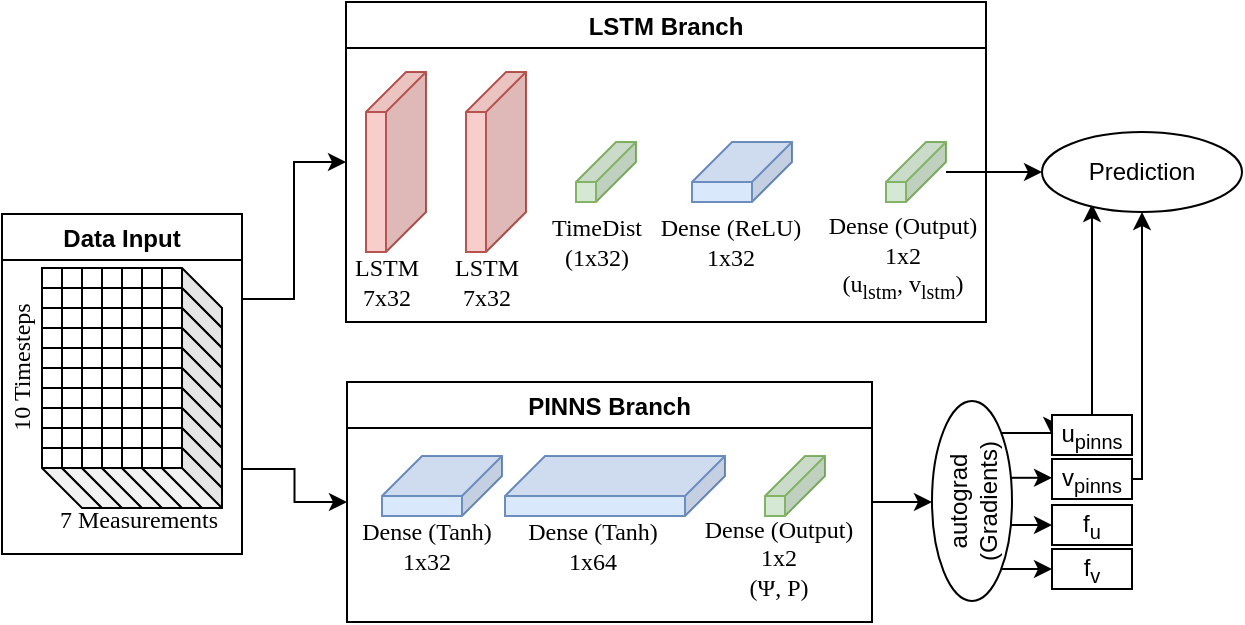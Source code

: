 <mxfile version="16.5.6" type="device"><diagram id="hA6rr2jwntj1L6wkgkwJ" name="Page-1"><mxGraphModel dx="1178" dy="1751" grid="1" gridSize="10" guides="1" tooltips="1" connect="1" arrows="1" fold="1" page="1" pageScale="1" pageWidth="850" pageHeight="1100" math="0" shadow="0"><root><mxCell id="0"/><mxCell id="1" parent="0"/><mxCell id="oOLOu85c6vn9wYYskcjl-4" value="" style="shape=cube;whiteSpace=wrap;html=1;boundedLbl=1;backgroundOutline=1;darkOpacity=0.05;darkOpacity2=0.1;flipV=0;flipH=1;fillColor=#dae8fc;strokeColor=#6c8ebf;" parent="1" vertex="1"><mxGeometry x="190" y="-873" width="60" height="30" as="geometry"/></mxCell><mxCell id="oOLOu85c6vn9wYYskcjl-49" value="LSTM Branch" style="swimlane;" parent="1" vertex="1"><mxGeometry x="172" y="-1100" width="320" height="160" as="geometry"/></mxCell><mxCell id="oOLOu85c6vn9wYYskcjl-135" value="&lt;font face=&quot;Times New Roman&quot;&gt;Dense (ReLU)&lt;br&gt;&lt;/font&gt;&lt;div&gt;&lt;font face=&quot;Times New Roman&quot;&gt;1x32&lt;/font&gt;&lt;/div&gt;" style="text;html=1;align=center;verticalAlign=middle;resizable=0;points=[];autosize=1;strokeColor=none;fillColor=none;" parent="oOLOu85c6vn9wYYskcjl-49" vertex="1"><mxGeometry x="147" y="105" width="90" height="30" as="geometry"/></mxCell><mxCell id="oOLOu85c6vn9wYYskcjl-39" value="" style="shape=cube;whiteSpace=wrap;html=1;boundedLbl=1;backgroundOutline=1;darkOpacity=0.05;darkOpacity2=0.1;flipV=0;flipH=1;fillColor=#d5e8d4;strokeColor=#82b366;" parent="oOLOu85c6vn9wYYskcjl-49" vertex="1"><mxGeometry x="270" y="70" width="30" height="30" as="geometry"/></mxCell><mxCell id="oOLOu85c6vn9wYYskcjl-40" value="" style="shape=cube;whiteSpace=wrap;html=1;boundedLbl=1;backgroundOutline=1;darkOpacity=0.05;darkOpacity2=0.1;flipV=0;flipH=1;fillColor=#f8cecc;strokeColor=#b85450;" parent="oOLOu85c6vn9wYYskcjl-49" vertex="1"><mxGeometry x="10" y="35" width="30" height="90" as="geometry"/></mxCell><mxCell id="oOLOu85c6vn9wYYskcjl-41" value="" style="shape=cube;whiteSpace=wrap;html=1;boundedLbl=1;backgroundOutline=1;darkOpacity=0.05;darkOpacity2=0.1;flipV=0;flipH=1;fillColor=#f8cecc;strokeColor=#b85450;" parent="oOLOu85c6vn9wYYskcjl-49" vertex="1"><mxGeometry x="60" y="35" width="30" height="90" as="geometry"/></mxCell><mxCell id="oOLOu85c6vn9wYYskcjl-133" value="&lt;font face=&quot;Times New Roman&quot;&gt;LSTM&lt;br&gt;&lt;/font&gt;&lt;div&gt;&lt;font face=&quot;Times New Roman&quot;&gt;7x32&lt;/font&gt;&lt;/div&gt;" style="text;html=1;align=center;verticalAlign=middle;resizable=0;points=[];autosize=1;strokeColor=none;fillColor=none;" parent="oOLOu85c6vn9wYYskcjl-49" vertex="1"><mxGeometry x="-5" y="125" width="50" height="30" as="geometry"/></mxCell><mxCell id="L_CPJz5b2L6vWoLJd7dG-8" value="&lt;div&gt;&lt;font face=&quot;Times New Roman&quot;&gt;LSTM&lt;br&gt;&lt;/font&gt;&lt;/div&gt;&lt;div&gt;&lt;font face=&quot;Times New Roman&quot;&gt;7x32&lt;/font&gt;&lt;/div&gt;" style="text;html=1;align=center;verticalAlign=middle;resizable=0;points=[];autosize=1;strokeColor=none;fillColor=none;" vertex="1" parent="oOLOu85c6vn9wYYskcjl-49"><mxGeometry x="45" y="125" width="50" height="30" as="geometry"/></mxCell><mxCell id="L_CPJz5b2L6vWoLJd7dG-12" value="" style="shape=cube;whiteSpace=wrap;html=1;boundedLbl=1;backgroundOutline=1;darkOpacity=0.05;darkOpacity2=0.1;flipV=0;flipH=1;fillColor=#d5e8d4;strokeColor=#82b366;" vertex="1" parent="oOLOu85c6vn9wYYskcjl-49"><mxGeometry x="115" y="70" width="30" height="30" as="geometry"/></mxCell><mxCell id="L_CPJz5b2L6vWoLJd7dG-14" value="&lt;div&gt;&lt;font face=&quot;Times New Roman&quot;&gt;TimeDist&lt;/font&gt;&lt;/div&gt;&lt;div&gt;&lt;font face=&quot;Times New Roman&quot;&gt;(1x32)&lt;/font&gt;&lt;/div&gt;" style="text;html=1;align=center;verticalAlign=middle;resizable=0;points=[];autosize=1;strokeColor=none;fillColor=none;" vertex="1" parent="oOLOu85c6vn9wYYskcjl-49"><mxGeometry x="95" y="105" width="60" height="30" as="geometry"/></mxCell><mxCell id="oOLOu85c6vn9wYYskcjl-42" value="" style="shape=cube;whiteSpace=wrap;html=1;boundedLbl=1;backgroundOutline=1;darkOpacity=0.05;darkOpacity2=0.1;flipV=0;flipH=1;fillColor=#dae8fc;strokeColor=#6c8ebf;" parent="oOLOu85c6vn9wYYskcjl-49" vertex="1"><mxGeometry x="173" y="70" width="50" height="30" as="geometry"/></mxCell><mxCell id="L_CPJz5b2L6vWoLJd7dG-17" style="edgeStyle=orthogonalEdgeStyle;rounded=0;orthogonalLoop=1;jettySize=auto;html=1;exitX=1;exitY=0.25;exitDx=0;exitDy=0;entryX=0;entryY=0.5;entryDx=0;entryDy=0;fontFamily=Times New Roman;" edge="1" parent="1" source="oOLOu85c6vn9wYYskcjl-50" target="oOLOu85c6vn9wYYskcjl-49"><mxGeometry relative="1" as="geometry"/></mxCell><mxCell id="L_CPJz5b2L6vWoLJd7dG-18" style="edgeStyle=orthogonalEdgeStyle;rounded=0;orthogonalLoop=1;jettySize=auto;html=1;exitX=1;exitY=0.75;exitDx=0;exitDy=0;entryX=0;entryY=0.5;entryDx=0;entryDy=0;fontFamily=Times New Roman;" edge="1" parent="1" source="oOLOu85c6vn9wYYskcjl-50" target="oOLOu85c6vn9wYYskcjl-137"><mxGeometry relative="1" as="geometry"/></mxCell><mxCell id="oOLOu85c6vn9wYYskcjl-50" value="Data Input" style="swimlane;" parent="1" vertex="1"><mxGeometry y="-994" width="120" height="170" as="geometry"/></mxCell><mxCell id="oOLOu85c6vn9wYYskcjl-16" value="" style="shape=cube;whiteSpace=wrap;html=1;boundedLbl=1;backgroundOutline=1;darkOpacity=0.05;darkOpacity2=0.1;flipV=1;flipH=1;" parent="oOLOu85c6vn9wYYskcjl-50" vertex="1"><mxGeometry x="20" y="27" width="30" height="30" as="geometry"/></mxCell><mxCell id="oOLOu85c6vn9wYYskcjl-30" value="" style="shape=cube;whiteSpace=wrap;html=1;boundedLbl=1;backgroundOutline=1;darkOpacity=0.05;darkOpacity2=0.1;flipV=1;flipH=1;" parent="oOLOu85c6vn9wYYskcjl-50" vertex="1"><mxGeometry x="20" y="37" width="30" height="30" as="geometry"/></mxCell><mxCell id="oOLOu85c6vn9wYYskcjl-31" value="" style="shape=cube;whiteSpace=wrap;html=1;boundedLbl=1;backgroundOutline=1;darkOpacity=0.05;darkOpacity2=0.1;flipV=1;flipH=1;" parent="oOLOu85c6vn9wYYskcjl-50" vertex="1"><mxGeometry x="20" y="47" width="30" height="30" as="geometry"/></mxCell><mxCell id="oOLOu85c6vn9wYYskcjl-32" value="" style="shape=cube;whiteSpace=wrap;html=1;boundedLbl=1;backgroundOutline=1;darkOpacity=0.05;darkOpacity2=0.1;flipV=1;flipH=1;" parent="oOLOu85c6vn9wYYskcjl-50" vertex="1"><mxGeometry x="20" y="57" width="30" height="30" as="geometry"/></mxCell><mxCell id="oOLOu85c6vn9wYYskcjl-33" value="" style="shape=cube;whiteSpace=wrap;html=1;boundedLbl=1;backgroundOutline=1;darkOpacity=0.05;darkOpacity2=0.1;flipV=1;flipH=1;" parent="oOLOu85c6vn9wYYskcjl-50" vertex="1"><mxGeometry x="20" y="67" width="30" height="30" as="geometry"/></mxCell><mxCell id="oOLOu85c6vn9wYYskcjl-34" value="" style="shape=cube;whiteSpace=wrap;html=1;boundedLbl=1;backgroundOutline=1;darkOpacity=0.05;darkOpacity2=0.1;flipV=1;flipH=1;" parent="oOLOu85c6vn9wYYskcjl-50" vertex="1"><mxGeometry x="20" y="77" width="30" height="30" as="geometry"/></mxCell><mxCell id="oOLOu85c6vn9wYYskcjl-35" value="" style="shape=cube;whiteSpace=wrap;html=1;boundedLbl=1;backgroundOutline=1;darkOpacity=0.05;darkOpacity2=0.1;flipV=1;flipH=1;" parent="oOLOu85c6vn9wYYskcjl-50" vertex="1"><mxGeometry x="20" y="87" width="30" height="30" as="geometry"/></mxCell><mxCell id="oOLOu85c6vn9wYYskcjl-36" value="" style="shape=cube;whiteSpace=wrap;html=1;boundedLbl=1;backgroundOutline=1;darkOpacity=0.05;darkOpacity2=0.1;flipV=1;flipH=1;" parent="oOLOu85c6vn9wYYskcjl-50" vertex="1"><mxGeometry x="20" y="97" width="30" height="30" as="geometry"/></mxCell><mxCell id="oOLOu85c6vn9wYYskcjl-37" value="" style="shape=cube;whiteSpace=wrap;html=1;boundedLbl=1;backgroundOutline=1;darkOpacity=0.05;darkOpacity2=0.1;flipV=1;flipH=1;" parent="oOLOu85c6vn9wYYskcjl-50" vertex="1"><mxGeometry x="20" y="107" width="30" height="30" as="geometry"/></mxCell><mxCell id="oOLOu85c6vn9wYYskcjl-38" value="" style="shape=cube;whiteSpace=wrap;html=1;boundedLbl=1;backgroundOutline=1;darkOpacity=0.05;darkOpacity2=0.1;flipV=1;flipH=1;" parent="oOLOu85c6vn9wYYskcjl-50" vertex="1"><mxGeometry x="20" y="117" width="30" height="30" as="geometry"/></mxCell><mxCell id="oOLOu85c6vn9wYYskcjl-61" value="" style="shape=cube;whiteSpace=wrap;html=1;boundedLbl=1;backgroundOutline=1;darkOpacity=0.05;darkOpacity2=0.1;flipV=1;flipH=1;" parent="oOLOu85c6vn9wYYskcjl-50" vertex="1"><mxGeometry x="30" y="27" width="30" height="30" as="geometry"/></mxCell><mxCell id="oOLOu85c6vn9wYYskcjl-62" value="" style="shape=cube;whiteSpace=wrap;html=1;boundedLbl=1;backgroundOutline=1;darkOpacity=0.05;darkOpacity2=0.1;flipV=1;flipH=1;" parent="oOLOu85c6vn9wYYskcjl-50" vertex="1"><mxGeometry x="30" y="37" width="30" height="30" as="geometry"/></mxCell><mxCell id="oOLOu85c6vn9wYYskcjl-63" value="" style="shape=cube;whiteSpace=wrap;html=1;boundedLbl=1;backgroundOutline=1;darkOpacity=0.05;darkOpacity2=0.1;flipV=1;flipH=1;" parent="oOLOu85c6vn9wYYskcjl-50" vertex="1"><mxGeometry x="30" y="47" width="30" height="30" as="geometry"/></mxCell><mxCell id="oOLOu85c6vn9wYYskcjl-64" value="" style="shape=cube;whiteSpace=wrap;html=1;boundedLbl=1;backgroundOutline=1;darkOpacity=0.05;darkOpacity2=0.1;flipV=1;flipH=1;" parent="oOLOu85c6vn9wYYskcjl-50" vertex="1"><mxGeometry x="30" y="57" width="30" height="30" as="geometry"/></mxCell><mxCell id="oOLOu85c6vn9wYYskcjl-65" value="" style="shape=cube;whiteSpace=wrap;html=1;boundedLbl=1;backgroundOutline=1;darkOpacity=0.05;darkOpacity2=0.1;flipV=1;flipH=1;" parent="oOLOu85c6vn9wYYskcjl-50" vertex="1"><mxGeometry x="30" y="67" width="30" height="30" as="geometry"/></mxCell><mxCell id="oOLOu85c6vn9wYYskcjl-66" value="" style="shape=cube;whiteSpace=wrap;html=1;boundedLbl=1;backgroundOutline=1;darkOpacity=0.05;darkOpacity2=0.1;flipV=1;flipH=1;" parent="oOLOu85c6vn9wYYskcjl-50" vertex="1"><mxGeometry x="30" y="77" width="30" height="30" as="geometry"/></mxCell><mxCell id="oOLOu85c6vn9wYYskcjl-67" value="" style="shape=cube;whiteSpace=wrap;html=1;boundedLbl=1;backgroundOutline=1;darkOpacity=0.05;darkOpacity2=0.1;flipV=1;flipH=1;" parent="oOLOu85c6vn9wYYskcjl-50" vertex="1"><mxGeometry x="30" y="87" width="30" height="30" as="geometry"/></mxCell><mxCell id="oOLOu85c6vn9wYYskcjl-68" value="" style="shape=cube;whiteSpace=wrap;html=1;boundedLbl=1;backgroundOutline=1;darkOpacity=0.05;darkOpacity2=0.1;flipV=1;flipH=1;" parent="oOLOu85c6vn9wYYskcjl-50" vertex="1"><mxGeometry x="30" y="97" width="30" height="30" as="geometry"/></mxCell><mxCell id="oOLOu85c6vn9wYYskcjl-69" value="" style="shape=cube;whiteSpace=wrap;html=1;boundedLbl=1;backgroundOutline=1;darkOpacity=0.05;darkOpacity2=0.1;flipV=1;flipH=1;" parent="oOLOu85c6vn9wYYskcjl-50" vertex="1"><mxGeometry x="30" y="107" width="30" height="30" as="geometry"/></mxCell><mxCell id="oOLOu85c6vn9wYYskcjl-70" value="" style="shape=cube;whiteSpace=wrap;html=1;boundedLbl=1;backgroundOutline=1;darkOpacity=0.05;darkOpacity2=0.1;flipV=1;flipH=1;" parent="oOLOu85c6vn9wYYskcjl-50" vertex="1"><mxGeometry x="30" y="117" width="30" height="30" as="geometry"/></mxCell><mxCell id="oOLOu85c6vn9wYYskcjl-71" value="" style="shape=cube;whiteSpace=wrap;html=1;boundedLbl=1;backgroundOutline=1;darkOpacity=0.05;darkOpacity2=0.1;flipV=1;flipH=1;" parent="oOLOu85c6vn9wYYskcjl-50" vertex="1"><mxGeometry x="40" y="27" width="30" height="30" as="geometry"/></mxCell><mxCell id="oOLOu85c6vn9wYYskcjl-72" value="" style="shape=cube;whiteSpace=wrap;html=1;boundedLbl=1;backgroundOutline=1;darkOpacity=0.05;darkOpacity2=0.1;flipV=1;flipH=1;" parent="oOLOu85c6vn9wYYskcjl-50" vertex="1"><mxGeometry x="40" y="37" width="30" height="30" as="geometry"/></mxCell><mxCell id="oOLOu85c6vn9wYYskcjl-73" value="" style="shape=cube;whiteSpace=wrap;html=1;boundedLbl=1;backgroundOutline=1;darkOpacity=0.05;darkOpacity2=0.1;flipV=1;flipH=1;" parent="oOLOu85c6vn9wYYskcjl-50" vertex="1"><mxGeometry x="40" y="47" width="30" height="30" as="geometry"/></mxCell><mxCell id="oOLOu85c6vn9wYYskcjl-74" value="" style="shape=cube;whiteSpace=wrap;html=1;boundedLbl=1;backgroundOutline=1;darkOpacity=0.05;darkOpacity2=0.1;flipV=1;flipH=1;" parent="oOLOu85c6vn9wYYskcjl-50" vertex="1"><mxGeometry x="40" y="57" width="30" height="30" as="geometry"/></mxCell><mxCell id="oOLOu85c6vn9wYYskcjl-75" value="" style="shape=cube;whiteSpace=wrap;html=1;boundedLbl=1;backgroundOutline=1;darkOpacity=0.05;darkOpacity2=0.1;flipV=1;flipH=1;" parent="oOLOu85c6vn9wYYskcjl-50" vertex="1"><mxGeometry x="40" y="67" width="30" height="30" as="geometry"/></mxCell><mxCell id="oOLOu85c6vn9wYYskcjl-76" value="" style="shape=cube;whiteSpace=wrap;html=1;boundedLbl=1;backgroundOutline=1;darkOpacity=0.05;darkOpacity2=0.1;flipV=1;flipH=1;" parent="oOLOu85c6vn9wYYskcjl-50" vertex="1"><mxGeometry x="40" y="77" width="30" height="30" as="geometry"/></mxCell><mxCell id="oOLOu85c6vn9wYYskcjl-77" value="" style="shape=cube;whiteSpace=wrap;html=1;boundedLbl=1;backgroundOutline=1;darkOpacity=0.05;darkOpacity2=0.1;flipV=1;flipH=1;" parent="oOLOu85c6vn9wYYskcjl-50" vertex="1"><mxGeometry x="40" y="87" width="30" height="30" as="geometry"/></mxCell><mxCell id="oOLOu85c6vn9wYYskcjl-78" value="" style="shape=cube;whiteSpace=wrap;html=1;boundedLbl=1;backgroundOutline=1;darkOpacity=0.05;darkOpacity2=0.1;flipV=1;flipH=1;" parent="oOLOu85c6vn9wYYskcjl-50" vertex="1"><mxGeometry x="40" y="97" width="30" height="30" as="geometry"/></mxCell><mxCell id="oOLOu85c6vn9wYYskcjl-79" value="" style="shape=cube;whiteSpace=wrap;html=1;boundedLbl=1;backgroundOutline=1;darkOpacity=0.05;darkOpacity2=0.1;flipV=1;flipH=1;" parent="oOLOu85c6vn9wYYskcjl-50" vertex="1"><mxGeometry x="40" y="107" width="30" height="30" as="geometry"/></mxCell><mxCell id="oOLOu85c6vn9wYYskcjl-80" value="" style="shape=cube;whiteSpace=wrap;html=1;boundedLbl=1;backgroundOutline=1;darkOpacity=0.05;darkOpacity2=0.1;flipV=1;flipH=1;" parent="oOLOu85c6vn9wYYskcjl-50" vertex="1"><mxGeometry x="40" y="117" width="30" height="30" as="geometry"/></mxCell><mxCell id="oOLOu85c6vn9wYYskcjl-81" value="" style="shape=cube;whiteSpace=wrap;html=1;boundedLbl=1;backgroundOutline=1;darkOpacity=0.05;darkOpacity2=0.1;flipV=1;flipH=1;" parent="oOLOu85c6vn9wYYskcjl-50" vertex="1"><mxGeometry x="50" y="27" width="30" height="30" as="geometry"/></mxCell><mxCell id="oOLOu85c6vn9wYYskcjl-82" value="" style="shape=cube;whiteSpace=wrap;html=1;boundedLbl=1;backgroundOutline=1;darkOpacity=0.05;darkOpacity2=0.1;flipV=1;flipH=1;" parent="oOLOu85c6vn9wYYskcjl-50" vertex="1"><mxGeometry x="50" y="37" width="30" height="30" as="geometry"/></mxCell><mxCell id="oOLOu85c6vn9wYYskcjl-83" value="" style="shape=cube;whiteSpace=wrap;html=1;boundedLbl=1;backgroundOutline=1;darkOpacity=0.05;darkOpacity2=0.1;flipV=1;flipH=1;" parent="oOLOu85c6vn9wYYskcjl-50" vertex="1"><mxGeometry x="50" y="47" width="30" height="30" as="geometry"/></mxCell><mxCell id="oOLOu85c6vn9wYYskcjl-84" value="" style="shape=cube;whiteSpace=wrap;html=1;boundedLbl=1;backgroundOutline=1;darkOpacity=0.05;darkOpacity2=0.1;flipV=1;flipH=1;" parent="oOLOu85c6vn9wYYskcjl-50" vertex="1"><mxGeometry x="50" y="57" width="30" height="30" as="geometry"/></mxCell><mxCell id="oOLOu85c6vn9wYYskcjl-85" value="" style="shape=cube;whiteSpace=wrap;html=1;boundedLbl=1;backgroundOutline=1;darkOpacity=0.05;darkOpacity2=0.1;flipV=1;flipH=1;" parent="oOLOu85c6vn9wYYskcjl-50" vertex="1"><mxGeometry x="50" y="67" width="30" height="30" as="geometry"/></mxCell><mxCell id="oOLOu85c6vn9wYYskcjl-86" value="" style="shape=cube;whiteSpace=wrap;html=1;boundedLbl=1;backgroundOutline=1;darkOpacity=0.05;darkOpacity2=0.1;flipV=1;flipH=1;" parent="oOLOu85c6vn9wYYskcjl-50" vertex="1"><mxGeometry x="50" y="77" width="30" height="30" as="geometry"/></mxCell><mxCell id="oOLOu85c6vn9wYYskcjl-87" value="" style="shape=cube;whiteSpace=wrap;html=1;boundedLbl=1;backgroundOutline=1;darkOpacity=0.05;darkOpacity2=0.1;flipV=1;flipH=1;" parent="oOLOu85c6vn9wYYskcjl-50" vertex="1"><mxGeometry x="50" y="87" width="30" height="30" as="geometry"/></mxCell><mxCell id="oOLOu85c6vn9wYYskcjl-88" value="" style="shape=cube;whiteSpace=wrap;html=1;boundedLbl=1;backgroundOutline=1;darkOpacity=0.05;darkOpacity2=0.1;flipV=1;flipH=1;" parent="oOLOu85c6vn9wYYskcjl-50" vertex="1"><mxGeometry x="50" y="97" width="30" height="30" as="geometry"/></mxCell><mxCell id="oOLOu85c6vn9wYYskcjl-89" value="" style="shape=cube;whiteSpace=wrap;html=1;boundedLbl=1;backgroundOutline=1;darkOpacity=0.05;darkOpacity2=0.1;flipV=1;flipH=1;" parent="oOLOu85c6vn9wYYskcjl-50" vertex="1"><mxGeometry x="50" y="107" width="30" height="30" as="geometry"/></mxCell><mxCell id="oOLOu85c6vn9wYYskcjl-90" value="" style="shape=cube;whiteSpace=wrap;html=1;boundedLbl=1;backgroundOutline=1;darkOpacity=0.05;darkOpacity2=0.1;flipV=1;flipH=1;" parent="oOLOu85c6vn9wYYskcjl-50" vertex="1"><mxGeometry x="50" y="117" width="30" height="30" as="geometry"/></mxCell><mxCell id="oOLOu85c6vn9wYYskcjl-91" value="" style="shape=cube;whiteSpace=wrap;html=1;boundedLbl=1;backgroundOutline=1;darkOpacity=0.05;darkOpacity2=0.1;flipV=1;flipH=1;" parent="oOLOu85c6vn9wYYskcjl-50" vertex="1"><mxGeometry x="60" y="27" width="30" height="30" as="geometry"/></mxCell><mxCell id="oOLOu85c6vn9wYYskcjl-92" value="" style="shape=cube;whiteSpace=wrap;html=1;boundedLbl=1;backgroundOutline=1;darkOpacity=0.05;darkOpacity2=0.1;flipV=1;flipH=1;" parent="oOLOu85c6vn9wYYskcjl-50" vertex="1"><mxGeometry x="60" y="37" width="30" height="30" as="geometry"/></mxCell><mxCell id="oOLOu85c6vn9wYYskcjl-93" value="" style="shape=cube;whiteSpace=wrap;html=1;boundedLbl=1;backgroundOutline=1;darkOpacity=0.05;darkOpacity2=0.1;flipV=1;flipH=1;" parent="oOLOu85c6vn9wYYskcjl-50" vertex="1"><mxGeometry x="60" y="47" width="30" height="30" as="geometry"/></mxCell><mxCell id="oOLOu85c6vn9wYYskcjl-94" value="" style="shape=cube;whiteSpace=wrap;html=1;boundedLbl=1;backgroundOutline=1;darkOpacity=0.05;darkOpacity2=0.1;flipV=1;flipH=1;" parent="oOLOu85c6vn9wYYskcjl-50" vertex="1"><mxGeometry x="60" y="57" width="30" height="30" as="geometry"/></mxCell><mxCell id="oOLOu85c6vn9wYYskcjl-95" value="" style="shape=cube;whiteSpace=wrap;html=1;boundedLbl=1;backgroundOutline=1;darkOpacity=0.05;darkOpacity2=0.1;flipV=1;flipH=1;" parent="oOLOu85c6vn9wYYskcjl-50" vertex="1"><mxGeometry x="60" y="67" width="30" height="30" as="geometry"/></mxCell><mxCell id="oOLOu85c6vn9wYYskcjl-96" value="" style="shape=cube;whiteSpace=wrap;html=1;boundedLbl=1;backgroundOutline=1;darkOpacity=0.05;darkOpacity2=0.1;flipV=1;flipH=1;" parent="oOLOu85c6vn9wYYskcjl-50" vertex="1"><mxGeometry x="60" y="77" width="30" height="30" as="geometry"/></mxCell><mxCell id="oOLOu85c6vn9wYYskcjl-97" value="" style="shape=cube;whiteSpace=wrap;html=1;boundedLbl=1;backgroundOutline=1;darkOpacity=0.05;darkOpacity2=0.1;flipV=1;flipH=1;" parent="oOLOu85c6vn9wYYskcjl-50" vertex="1"><mxGeometry x="60" y="87" width="30" height="30" as="geometry"/></mxCell><mxCell id="oOLOu85c6vn9wYYskcjl-98" value="" style="shape=cube;whiteSpace=wrap;html=1;boundedLbl=1;backgroundOutline=1;darkOpacity=0.05;darkOpacity2=0.1;flipV=1;flipH=1;" parent="oOLOu85c6vn9wYYskcjl-50" vertex="1"><mxGeometry x="60" y="97" width="30" height="30" as="geometry"/></mxCell><mxCell id="oOLOu85c6vn9wYYskcjl-99" value="" style="shape=cube;whiteSpace=wrap;html=1;boundedLbl=1;backgroundOutline=1;darkOpacity=0.05;darkOpacity2=0.1;flipV=1;flipH=1;" parent="oOLOu85c6vn9wYYskcjl-50" vertex="1"><mxGeometry x="60" y="107" width="30" height="30" as="geometry"/></mxCell><mxCell id="oOLOu85c6vn9wYYskcjl-100" value="" style="shape=cube;whiteSpace=wrap;html=1;boundedLbl=1;backgroundOutline=1;darkOpacity=0.05;darkOpacity2=0.1;flipV=1;flipH=1;" parent="oOLOu85c6vn9wYYskcjl-50" vertex="1"><mxGeometry x="60" y="117" width="30" height="30" as="geometry"/></mxCell><mxCell id="oOLOu85c6vn9wYYskcjl-101" value="" style="shape=cube;whiteSpace=wrap;html=1;boundedLbl=1;backgroundOutline=1;darkOpacity=0.05;darkOpacity2=0.1;flipV=1;flipH=1;" parent="oOLOu85c6vn9wYYskcjl-50" vertex="1"><mxGeometry x="70" y="27" width="30" height="30" as="geometry"/></mxCell><mxCell id="oOLOu85c6vn9wYYskcjl-102" value="" style="shape=cube;whiteSpace=wrap;html=1;boundedLbl=1;backgroundOutline=1;darkOpacity=0.05;darkOpacity2=0.1;flipV=1;flipH=1;" parent="oOLOu85c6vn9wYYskcjl-50" vertex="1"><mxGeometry x="70" y="37" width="30" height="30" as="geometry"/></mxCell><mxCell id="oOLOu85c6vn9wYYskcjl-103" value="" style="shape=cube;whiteSpace=wrap;html=1;boundedLbl=1;backgroundOutline=1;darkOpacity=0.05;darkOpacity2=0.1;flipV=1;flipH=1;" parent="oOLOu85c6vn9wYYskcjl-50" vertex="1"><mxGeometry x="70" y="47" width="30" height="30" as="geometry"/></mxCell><mxCell id="oOLOu85c6vn9wYYskcjl-104" value="" style="shape=cube;whiteSpace=wrap;html=1;boundedLbl=1;backgroundOutline=1;darkOpacity=0.05;darkOpacity2=0.1;flipV=1;flipH=1;" parent="oOLOu85c6vn9wYYskcjl-50" vertex="1"><mxGeometry x="70" y="57" width="30" height="30" as="geometry"/></mxCell><mxCell id="oOLOu85c6vn9wYYskcjl-105" value="" style="shape=cube;whiteSpace=wrap;html=1;boundedLbl=1;backgroundOutline=1;darkOpacity=0.05;darkOpacity2=0.1;flipV=1;flipH=1;" parent="oOLOu85c6vn9wYYskcjl-50" vertex="1"><mxGeometry x="70" y="67" width="30" height="30" as="geometry"/></mxCell><mxCell id="oOLOu85c6vn9wYYskcjl-106" value="" style="shape=cube;whiteSpace=wrap;html=1;boundedLbl=1;backgroundOutline=1;darkOpacity=0.05;darkOpacity2=0.1;flipV=1;flipH=1;" parent="oOLOu85c6vn9wYYskcjl-50" vertex="1"><mxGeometry x="70" y="77" width="30" height="30" as="geometry"/></mxCell><mxCell id="oOLOu85c6vn9wYYskcjl-107" value="" style="shape=cube;whiteSpace=wrap;html=1;boundedLbl=1;backgroundOutline=1;darkOpacity=0.05;darkOpacity2=0.1;flipV=1;flipH=1;" parent="oOLOu85c6vn9wYYskcjl-50" vertex="1"><mxGeometry x="70" y="87" width="30" height="30" as="geometry"/></mxCell><mxCell id="oOLOu85c6vn9wYYskcjl-108" value="" style="shape=cube;whiteSpace=wrap;html=1;boundedLbl=1;backgroundOutline=1;darkOpacity=0.05;darkOpacity2=0.1;flipV=1;flipH=1;" parent="oOLOu85c6vn9wYYskcjl-50" vertex="1"><mxGeometry x="70" y="97" width="30" height="30" as="geometry"/></mxCell><mxCell id="oOLOu85c6vn9wYYskcjl-109" value="" style="shape=cube;whiteSpace=wrap;html=1;boundedLbl=1;backgroundOutline=1;darkOpacity=0.05;darkOpacity2=0.1;flipV=1;flipH=1;" parent="oOLOu85c6vn9wYYskcjl-50" vertex="1"><mxGeometry x="70" y="107" width="30" height="30" as="geometry"/></mxCell><mxCell id="oOLOu85c6vn9wYYskcjl-110" value="" style="shape=cube;whiteSpace=wrap;html=1;boundedLbl=1;backgroundOutline=1;darkOpacity=0.05;darkOpacity2=0.1;flipV=1;flipH=1;" parent="oOLOu85c6vn9wYYskcjl-50" vertex="1"><mxGeometry x="70" y="117" width="30" height="30" as="geometry"/></mxCell><mxCell id="oOLOu85c6vn9wYYskcjl-111" value="" style="shape=cube;whiteSpace=wrap;html=1;boundedLbl=1;backgroundOutline=1;darkOpacity=0.05;darkOpacity2=0.1;flipV=1;flipH=1;" parent="oOLOu85c6vn9wYYskcjl-50" vertex="1"><mxGeometry x="80" y="27" width="30" height="30" as="geometry"/></mxCell><mxCell id="oOLOu85c6vn9wYYskcjl-112" value="" style="shape=cube;whiteSpace=wrap;html=1;boundedLbl=1;backgroundOutline=1;darkOpacity=0.05;darkOpacity2=0.1;flipV=1;flipH=1;" parent="oOLOu85c6vn9wYYskcjl-50" vertex="1"><mxGeometry x="80" y="37" width="30" height="30" as="geometry"/></mxCell><mxCell id="oOLOu85c6vn9wYYskcjl-113" value="" style="shape=cube;whiteSpace=wrap;html=1;boundedLbl=1;backgroundOutline=1;darkOpacity=0.05;darkOpacity2=0.1;flipV=1;flipH=1;" parent="oOLOu85c6vn9wYYskcjl-50" vertex="1"><mxGeometry x="80" y="47" width="30" height="30" as="geometry"/></mxCell><mxCell id="oOLOu85c6vn9wYYskcjl-114" value="" style="shape=cube;whiteSpace=wrap;html=1;boundedLbl=1;backgroundOutline=1;darkOpacity=0.05;darkOpacity2=0.1;flipV=1;flipH=1;" parent="oOLOu85c6vn9wYYskcjl-50" vertex="1"><mxGeometry x="80" y="57" width="30" height="30" as="geometry"/></mxCell><mxCell id="oOLOu85c6vn9wYYskcjl-115" value="" style="shape=cube;whiteSpace=wrap;html=1;boundedLbl=1;backgroundOutline=1;darkOpacity=0.05;darkOpacity2=0.1;flipV=1;flipH=1;" parent="oOLOu85c6vn9wYYskcjl-50" vertex="1"><mxGeometry x="80" y="67" width="30" height="30" as="geometry"/></mxCell><mxCell id="oOLOu85c6vn9wYYskcjl-116" value="" style="shape=cube;whiteSpace=wrap;html=1;boundedLbl=1;backgroundOutline=1;darkOpacity=0.05;darkOpacity2=0.1;flipV=1;flipH=1;" parent="oOLOu85c6vn9wYYskcjl-50" vertex="1"><mxGeometry x="80" y="77" width="30" height="30" as="geometry"/></mxCell><mxCell id="oOLOu85c6vn9wYYskcjl-117" value="" style="shape=cube;whiteSpace=wrap;html=1;boundedLbl=1;backgroundOutline=1;darkOpacity=0.05;darkOpacity2=0.1;flipV=1;flipH=1;" parent="oOLOu85c6vn9wYYskcjl-50" vertex="1"><mxGeometry x="80" y="87" width="30" height="30" as="geometry"/></mxCell><mxCell id="oOLOu85c6vn9wYYskcjl-118" value="" style="shape=cube;whiteSpace=wrap;html=1;boundedLbl=1;backgroundOutline=1;darkOpacity=0.05;darkOpacity2=0.1;flipV=1;flipH=1;" parent="oOLOu85c6vn9wYYskcjl-50" vertex="1"><mxGeometry x="80" y="97" width="30" height="30" as="geometry"/></mxCell><mxCell id="oOLOu85c6vn9wYYskcjl-119" value="" style="shape=cube;whiteSpace=wrap;html=1;boundedLbl=1;backgroundOutline=1;darkOpacity=0.05;darkOpacity2=0.1;flipV=1;flipH=1;" parent="oOLOu85c6vn9wYYskcjl-50" vertex="1"><mxGeometry x="80" y="107" width="30" height="30" as="geometry"/></mxCell><mxCell id="oOLOu85c6vn9wYYskcjl-120" value="" style="shape=cube;whiteSpace=wrap;html=1;boundedLbl=1;backgroundOutline=1;darkOpacity=0.05;darkOpacity2=0.1;flipV=1;flipH=1;" parent="oOLOu85c6vn9wYYskcjl-50" vertex="1"><mxGeometry x="80" y="117" width="30" height="30" as="geometry"/></mxCell><mxCell id="oOLOu85c6vn9wYYskcjl-131" value="&lt;font face=&quot;Times New Roman&quot;&gt;10 Timesteps&lt;/font&gt;" style="text;html=1;align=center;verticalAlign=middle;resizable=0;points=[];autosize=1;strokeColor=none;fillColor=none;rotation=270;" parent="oOLOu85c6vn9wYYskcjl-50" vertex="1"><mxGeometry x="-30" y="67" width="80" height="20" as="geometry"/></mxCell><mxCell id="oOLOu85c6vn9wYYskcjl-156" style="edgeStyle=orthogonalEdgeStyle;rounded=0;orthogonalLoop=1;jettySize=auto;html=1;exitX=1;exitY=0.5;exitDx=0;exitDy=0;entryX=0.5;entryY=0;entryDx=0;entryDy=0;" parent="1" source="oOLOu85c6vn9wYYskcjl-137" target="oOLOu85c6vn9wYYskcjl-149" edge="1"><mxGeometry relative="1" as="geometry"/></mxCell><mxCell id="oOLOu85c6vn9wYYskcjl-137" value="PINNS Branch" style="swimlane;" parent="1" vertex="1"><mxGeometry x="172.5" y="-910" width="262.5" height="120" as="geometry"/></mxCell><mxCell id="oOLOu85c6vn9wYYskcjl-141" value="&lt;font face=&quot;Times New Roman&quot;&gt;Dense (Tanh)&lt;br&gt;&lt;/font&gt;&lt;div&gt;&lt;font face=&quot;Times New Roman&quot;&gt;1x32&lt;/font&gt;&lt;/div&gt;" style="text;html=1;align=center;verticalAlign=middle;resizable=0;points=[];autosize=1;strokeColor=none;fillColor=none;" parent="oOLOu85c6vn9wYYskcjl-137" vertex="1"><mxGeometry x="-1" y="67" width="80" height="30" as="geometry"/></mxCell><mxCell id="oOLOu85c6vn9wYYskcjl-44" value="" style="shape=cube;whiteSpace=wrap;html=1;boundedLbl=1;backgroundOutline=1;darkOpacity=0.05;darkOpacity2=0.1;flipV=0;flipH=1;fillColor=#d5e8d4;strokeColor=#82b366;" parent="oOLOu85c6vn9wYYskcjl-137" vertex="1"><mxGeometry x="209" y="37" width="30" height="30" as="geometry"/></mxCell><mxCell id="L_CPJz5b2L6vWoLJd7dG-2" value="" style="shape=cube;whiteSpace=wrap;html=1;boundedLbl=1;backgroundOutline=1;darkOpacity=0.05;darkOpacity2=0.1;flipV=0;flipH=1;fillColor=#dae8fc;strokeColor=#6c8ebf;" vertex="1" parent="oOLOu85c6vn9wYYskcjl-137"><mxGeometry x="79" y="37" width="110" height="30" as="geometry"/></mxCell><mxCell id="oOLOu85c6vn9wYYskcjl-162" style="edgeStyle=orthogonalEdgeStyle;rounded=0;orthogonalLoop=1;jettySize=auto;html=1;exitX=0;exitY=1;exitDx=0;exitDy=0;entryX=0;entryY=0.5;entryDx=0;entryDy=0;" parent="1" source="oOLOu85c6vn9wYYskcjl-149" target="oOLOu85c6vn9wYYskcjl-153" edge="1"><mxGeometry relative="1" as="geometry"><Array as="points"><mxPoint x="499" y="-816.5"/></Array></mxGeometry></mxCell><mxCell id="oOLOu85c6vn9wYYskcjl-163" style="edgeStyle=orthogonalEdgeStyle;rounded=0;orthogonalLoop=1;jettySize=auto;html=1;exitX=0.443;exitY=0.983;exitDx=0;exitDy=0;entryX=0;entryY=0.5;entryDx=0;entryDy=0;exitPerimeter=0;" parent="1" source="oOLOu85c6vn9wYYskcjl-149" target="oOLOu85c6vn9wYYskcjl-152" edge="1"><mxGeometry relative="1" as="geometry"><Array as="points"><mxPoint x="504" y="-838.5"/></Array></mxGeometry></mxCell><mxCell id="oOLOu85c6vn9wYYskcjl-165" style="edgeStyle=orthogonalEdgeStyle;rounded=0;orthogonalLoop=1;jettySize=auto;html=1;entryX=0;entryY=0.5;entryDx=0;entryDy=0;exitX=0.616;exitY=0.983;exitDx=0;exitDy=0;exitPerimeter=0;" parent="1" source="oOLOu85c6vn9wYYskcjl-149" target="oOLOu85c6vn9wYYskcjl-151" edge="1"><mxGeometry relative="1" as="geometry"><Array as="points"/></mxGeometry></mxCell><mxCell id="oOLOu85c6vn9wYYskcjl-166" style="edgeStyle=orthogonalEdgeStyle;rounded=0;orthogonalLoop=1;jettySize=auto;html=1;entryX=0;entryY=0.5;entryDx=0;entryDy=0;exitX=0.84;exitY=0.872;exitDx=0;exitDy=0;exitPerimeter=0;" parent="1" source="oOLOu85c6vn9wYYskcjl-149" target="oOLOu85c6vn9wYYskcjl-150" edge="1"><mxGeometry relative="1" as="geometry"/></mxCell><mxCell id="oOLOu85c6vn9wYYskcjl-149" value="&lt;div&gt;autograd (Gradients)&lt;/div&gt;" style="ellipse;whiteSpace=wrap;html=1;align=center;newEdgeStyle={&quot;edgeStyle&quot;:&quot;entityRelationEdgeStyle&quot;,&quot;startArrow&quot;:&quot;none&quot;,&quot;endArrow&quot;:&quot;none&quot;,&quot;segment&quot;:10,&quot;curved&quot;:1};treeFolding=1;treeMoving=1;rotation=-90;" parent="1" vertex="1"><mxGeometry x="435" y="-870.5" width="100" height="40" as="geometry"/></mxCell><mxCell id="oOLOu85c6vn9wYYskcjl-174" style="edgeStyle=orthogonalEdgeStyle;rounded=0;orthogonalLoop=1;jettySize=auto;html=1;fontFamily=Times New Roman;entryX=0.25;entryY=0.9;entryDx=0;entryDy=0;entryPerimeter=0;" parent="1" source="oOLOu85c6vn9wYYskcjl-150" target="oOLOu85c6vn9wYYskcjl-173" edge="1"><mxGeometry relative="1" as="geometry"><mxPoint x="545" y="-970" as="targetPoint"/></mxGeometry></mxCell><mxCell id="oOLOu85c6vn9wYYskcjl-150" value="u&lt;sub&gt;pinns&lt;/sub&gt;" style="whiteSpace=wrap;html=1;" parent="1" vertex="1"><mxGeometry x="525" y="-893.5" width="40" height="20" as="geometry"/></mxCell><mxCell id="L_CPJz5b2L6vWoLJd7dG-19" style="edgeStyle=orthogonalEdgeStyle;rounded=0;orthogonalLoop=1;jettySize=auto;html=1;exitX=1;exitY=0.5;exitDx=0;exitDy=0;entryX=0.5;entryY=1;entryDx=0;entryDy=0;fontFamily=Times New Roman;" edge="1" parent="1" source="oOLOu85c6vn9wYYskcjl-151" target="oOLOu85c6vn9wYYskcjl-173"><mxGeometry relative="1" as="geometry"><Array as="points"><mxPoint x="570" y="-861"/></Array></mxGeometry></mxCell><mxCell id="oOLOu85c6vn9wYYskcjl-151" value="v&lt;sub&gt;pinns&lt;/sub&gt;" style="whiteSpace=wrap;html=1;" parent="1" vertex="1"><mxGeometry x="525" y="-871.5" width="40" height="20" as="geometry"/></mxCell><mxCell id="oOLOu85c6vn9wYYskcjl-152" value="f&lt;sub&gt;u&lt;/sub&gt;" style="whiteSpace=wrap;html=1;" parent="1" vertex="1"><mxGeometry x="525" y="-848.5" width="40" height="20" as="geometry"/></mxCell><mxCell id="oOLOu85c6vn9wYYskcjl-153" value="f&lt;sub&gt;v&lt;/sub&gt;" style="whiteSpace=wrap;html=1;" parent="1" vertex="1"><mxGeometry x="525" y="-826.5" width="40" height="20" as="geometry"/></mxCell><mxCell id="oOLOu85c6vn9wYYskcjl-169" style="edgeStyle=orthogonalEdgeStyle;rounded=0;orthogonalLoop=1;jettySize=auto;html=1;fontFamily=Times New Roman;entryX=0;entryY=0.5;entryDx=0;entryDy=0;" parent="1" source="oOLOu85c6vn9wYYskcjl-39" edge="1" target="oOLOu85c6vn9wYYskcjl-173"><mxGeometry relative="1" as="geometry"><mxPoint x="905" y="-1015" as="targetPoint"/></mxGeometry></mxCell><mxCell id="oOLOu85c6vn9wYYskcjl-173" value="Prediction" style="ellipse;whiteSpace=wrap;html=1;align=center;newEdgeStyle={&quot;edgeStyle&quot;:&quot;entityRelationEdgeStyle&quot;,&quot;startArrow&quot;:&quot;none&quot;,&quot;endArrow&quot;:&quot;none&quot;,&quot;segment&quot;:10,&quot;curved&quot;:1};treeFolding=1;treeMoving=1;rotation=0;" parent="1" vertex="1"><mxGeometry x="520" y="-1035" width="100" height="40" as="geometry"/></mxCell><mxCell id="oOLOu85c6vn9wYYskcjl-136" value="&lt;font face=&quot;Times New Roman&quot;&gt;Dense (Output)&lt;br&gt;&lt;/font&gt;&lt;div&gt;&lt;font face=&quot;Times New Roman&quot;&gt;1x2&lt;/font&gt;&lt;/div&gt;&lt;div&gt;&lt;font face=&quot;Times New Roman&quot;&gt;(u&lt;sub&gt;lstm&lt;/sub&gt;, v&lt;sub&gt;lstm&lt;/sub&gt;)&lt;br&gt;&lt;/font&gt;&lt;/div&gt;" style="text;html=1;align=center;verticalAlign=middle;resizable=0;points=[];autosize=1;strokeColor=none;fillColor=none;" parent="1" vertex="1"><mxGeometry x="405" y="-997" width="90" height="50" as="geometry"/></mxCell><mxCell id="oOLOu85c6vn9wYYskcjl-46" value="&lt;div&gt;&lt;font face=&quot;Times New Roman&quot;&gt;Dense (Output)&lt;/font&gt;&lt;/div&gt;&lt;div&gt;&lt;font face=&quot;Times New Roman&quot;&gt;1x2&lt;/font&gt;&lt;/div&gt;&lt;div&gt;&lt;font face=&quot;Times New Roman&quot;&gt;(Ψ, Ρ)&lt;/font&gt;&lt;/div&gt;" style="text;html=1;align=center;verticalAlign=middle;resizable=0;points=[];autosize=1;strokeColor=none;fillColor=none;" parent="1" vertex="1"><mxGeometry x="343" y="-847" width="90" height="50" as="geometry"/></mxCell><mxCell id="L_CPJz5b2L6vWoLJd7dG-5" value="&lt;font face=&quot;Times New Roman&quot;&gt;Dense (Tanh)&lt;br&gt;&lt;/font&gt;&lt;div&gt;&lt;font face=&quot;Times New Roman&quot;&gt;1x64&lt;/font&gt;&lt;/div&gt;" style="text;html=1;align=center;verticalAlign=middle;resizable=0;points=[];autosize=1;strokeColor=none;fillColor=none;" vertex="1" parent="1"><mxGeometry x="255" y="-843" width="80" height="30" as="geometry"/></mxCell><mxCell id="oOLOu85c6vn9wYYskcjl-132" value="&lt;font face=&quot;Times New Roman&quot;&gt;7 Measurements&lt;/font&gt;" style="text;html=1;align=center;verticalAlign=middle;resizable=0;points=[];autosize=1;strokeColor=none;fillColor=none;rotation=0;" parent="1" vertex="1"><mxGeometry x="23" y="-851" width="90" height="20" as="geometry"/></mxCell></root></mxGraphModel></diagram></mxfile>